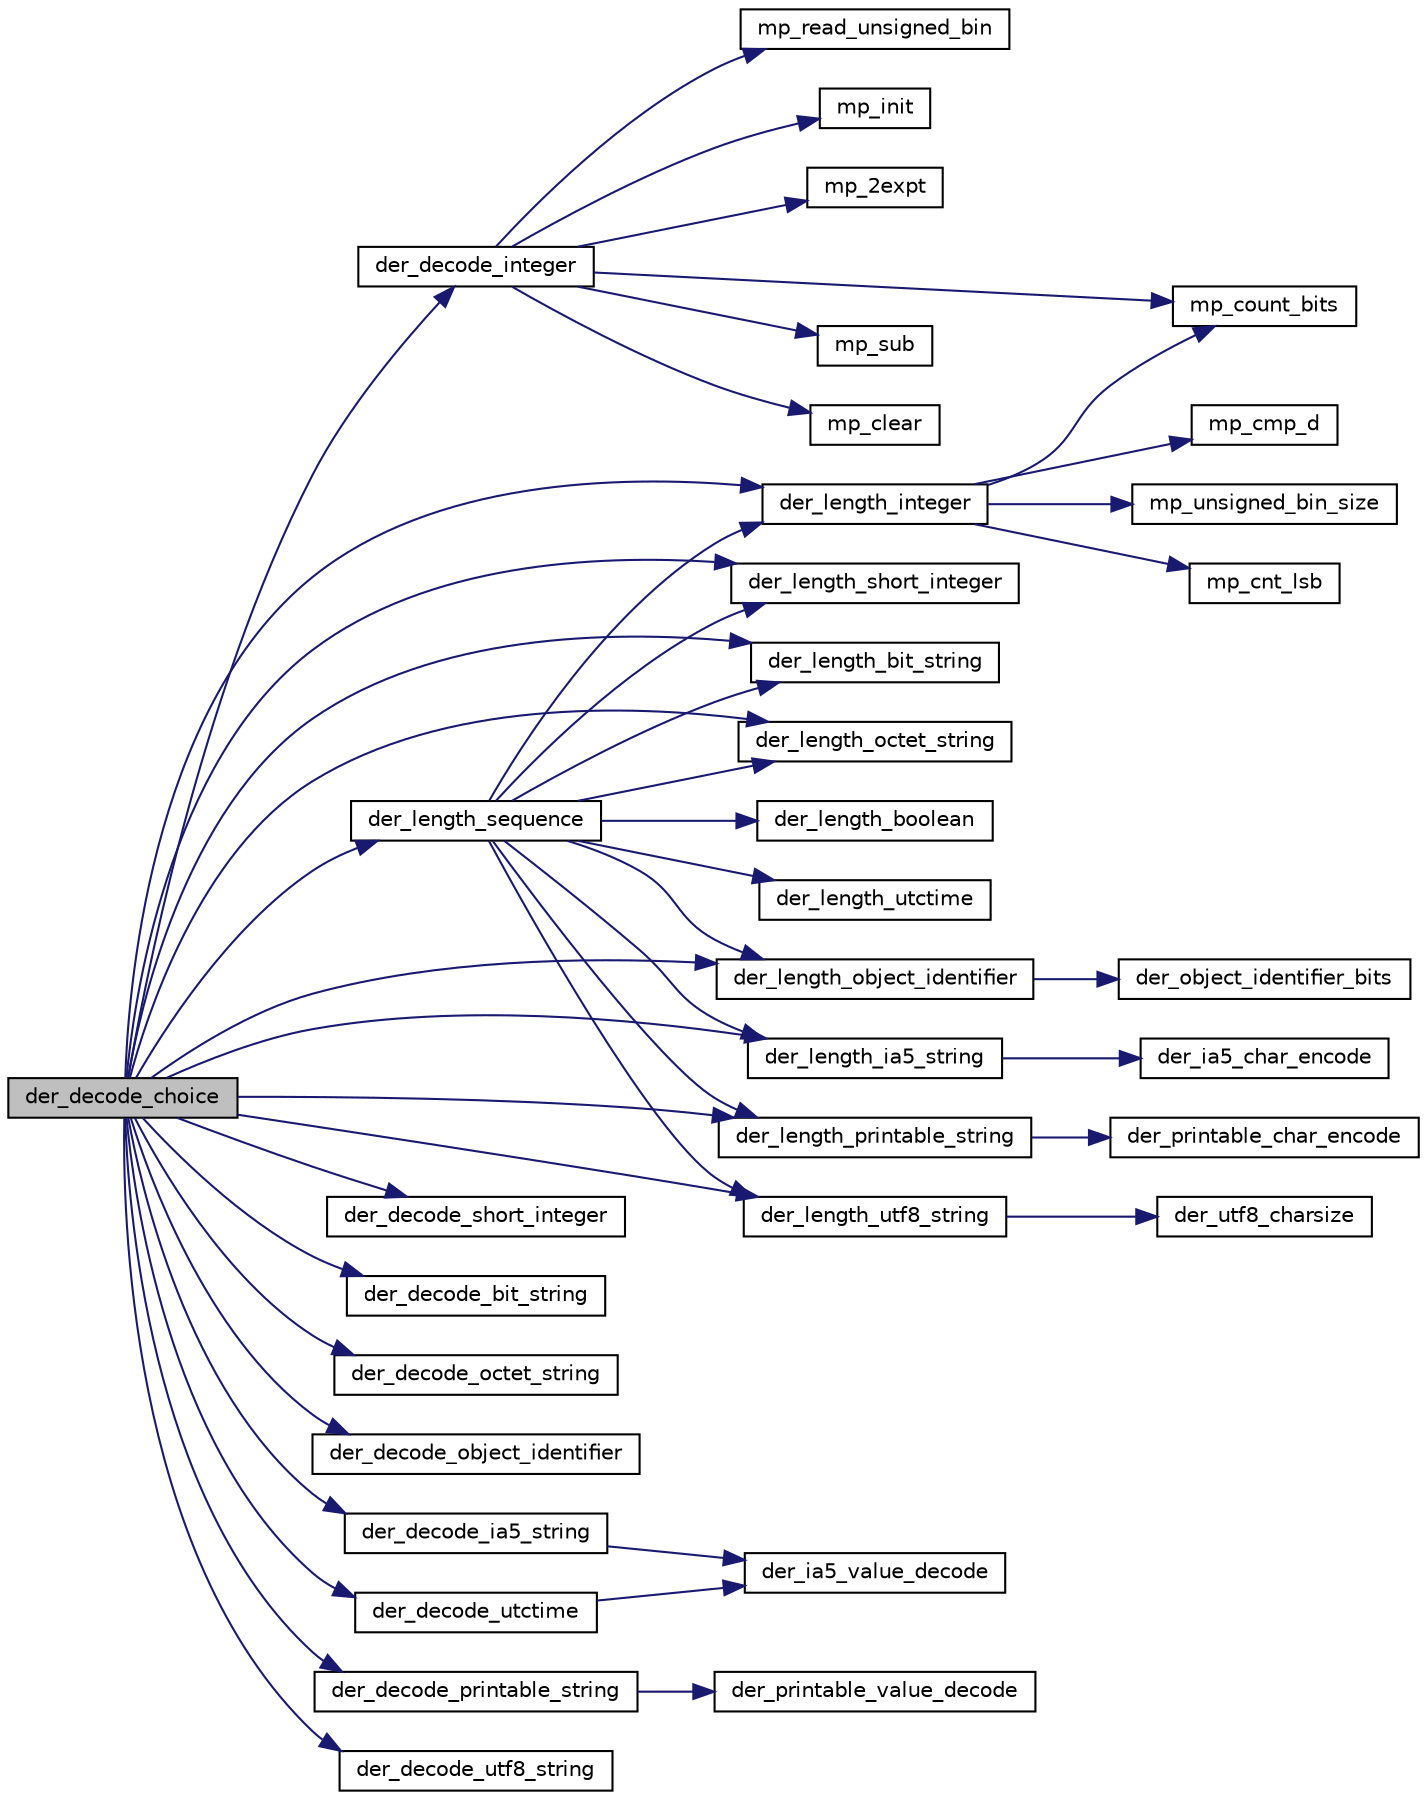 digraph G
{
  edge [fontname="Helvetica",fontsize="10",labelfontname="Helvetica",labelfontsize="10"];
  node [fontname="Helvetica",fontsize="10",shape=record];
  rankdir="LR";
  Node1 [label="der_decode_choice",height=0.2,width=0.4,color="black", fillcolor="grey75", style="filled" fontcolor="black"];
  Node1 -> Node2 [color="midnightblue",fontsize="10",style="solid",fontname="Helvetica"];
  Node2 [label="der_decode_integer",height=0.2,width=0.4,color="black", fillcolor="white", style="filled",URL="$der__decode__integer_8c.html#ac5b0a7020165ada29ba6278fe128599d"];
  Node2 -> Node3 [color="midnightblue",fontsize="10",style="solid",fontname="Helvetica"];
  Node3 [label="mp_read_unsigned_bin",height=0.2,width=0.4,color="black", fillcolor="white", style="filled",URL="$tommath_8h.html#aa3a21edbce3e2999ca57b2386119fed1"];
  Node2 -> Node4 [color="midnightblue",fontsize="10",style="solid",fontname="Helvetica"];
  Node4 [label="mp_init",height=0.2,width=0.4,color="black", fillcolor="white", style="filled",URL="$tommath_8h.html#af40a43523654299f5178fb2d2d0c2211"];
  Node2 -> Node5 [color="midnightblue",fontsize="10",style="solid",fontname="Helvetica"];
  Node5 [label="mp_2expt",height=0.2,width=0.4,color="black", fillcolor="white", style="filled",URL="$tommath_8h.html#a69d3ce673029f1a9f47df8e5422a9188"];
  Node2 -> Node6 [color="midnightblue",fontsize="10",style="solid",fontname="Helvetica"];
  Node6 [label="mp_count_bits",height=0.2,width=0.4,color="black", fillcolor="white", style="filled",URL="$tommath_8h.html#a67778f2e786a0a42a4e32adb5bf12653"];
  Node2 -> Node7 [color="midnightblue",fontsize="10",style="solid",fontname="Helvetica"];
  Node7 [label="mp_sub",height=0.2,width=0.4,color="black", fillcolor="white", style="filled",URL="$tommath_8h.html#a3c73e1c78e711390c214f6aaf6edd1bd"];
  Node2 -> Node8 [color="midnightblue",fontsize="10",style="solid",fontname="Helvetica"];
  Node8 [label="mp_clear",height=0.2,width=0.4,color="black", fillcolor="white", style="filled",URL="$tommath_8h.html#a0d8af25cba8b03d5bc1256ef40e7a9a4"];
  Node1 -> Node9 [color="midnightblue",fontsize="10",style="solid",fontname="Helvetica"];
  Node9 [label="der_length_integer",height=0.2,width=0.4,color="black", fillcolor="white", style="filled",URL="$der__length__integer_8c.html#af27dfc46ec4a482af05a2265a9d31ca3"];
  Node9 -> Node10 [color="midnightblue",fontsize="10",style="solid",fontname="Helvetica"];
  Node10 [label="mp_cmp_d",height=0.2,width=0.4,color="black", fillcolor="white", style="filled",URL="$tommath_8h.html#aafbb7149deca3822af6b702a53a49b0f"];
  Node9 -> Node6 [color="midnightblue",fontsize="10",style="solid",fontname="Helvetica"];
  Node9 -> Node11 [color="midnightblue",fontsize="10",style="solid",fontname="Helvetica"];
  Node11 [label="mp_unsigned_bin_size",height=0.2,width=0.4,color="black", fillcolor="white", style="filled",URL="$tommath_8h.html#a51d637e8f0c3b84b9ceb8c3426117cce"];
  Node9 -> Node12 [color="midnightblue",fontsize="10",style="solid",fontname="Helvetica"];
  Node12 [label="mp_cnt_lsb",height=0.2,width=0.4,color="black", fillcolor="white", style="filled",URL="$tommath_8h.html#abd1e65207a1a0b142572a9da2645f783"];
  Node1 -> Node13 [color="midnightblue",fontsize="10",style="solid",fontname="Helvetica"];
  Node13 [label="der_decode_short_integer",height=0.2,width=0.4,color="black", fillcolor="white", style="filled",URL="$der__decode__short__integer_8c.html#a1f8c5c4ead2ebe96a1a852329c62154c"];
  Node1 -> Node14 [color="midnightblue",fontsize="10",style="solid",fontname="Helvetica"];
  Node14 [label="der_length_short_integer",height=0.2,width=0.4,color="black", fillcolor="white", style="filled",URL="$der__length__short__integer_8c.html#aa3bac08094cc8142ac313d818cf73fb0"];
  Node1 -> Node15 [color="midnightblue",fontsize="10",style="solid",fontname="Helvetica"];
  Node15 [label="der_decode_bit_string",height=0.2,width=0.4,color="black", fillcolor="white", style="filled",URL="$der__decode__bit__string_8c.html#a0a0c371e559e6b455cc4a052d962226f"];
  Node1 -> Node16 [color="midnightblue",fontsize="10",style="solid",fontname="Helvetica"];
  Node16 [label="der_length_bit_string",height=0.2,width=0.4,color="black", fillcolor="white", style="filled",URL="$der__length__bit__string_8c.html#a73416248e2f93535d54603567acc9cfd"];
  Node1 -> Node17 [color="midnightblue",fontsize="10",style="solid",fontname="Helvetica"];
  Node17 [label="der_decode_octet_string",height=0.2,width=0.4,color="black", fillcolor="white", style="filled",URL="$der__decode__octet__string_8c.html#af315ce6a951697ede7ec4c9716b5b20b"];
  Node1 -> Node18 [color="midnightblue",fontsize="10",style="solid",fontname="Helvetica"];
  Node18 [label="der_length_octet_string",height=0.2,width=0.4,color="black", fillcolor="white", style="filled",URL="$der__length__octet__string_8c.html#a65b2f3065d3f51608a1dfa3b284a74df"];
  Node1 -> Node19 [color="midnightblue",fontsize="10",style="solid",fontname="Helvetica"];
  Node19 [label="der_decode_object_identifier",height=0.2,width=0.4,color="black", fillcolor="white", style="filled",URL="$der__decode__object__identifier_8c.html#aee91111fe2b92dca6c83e6c7de36be8f"];
  Node1 -> Node20 [color="midnightblue",fontsize="10",style="solid",fontname="Helvetica"];
  Node20 [label="der_length_object_identifier",height=0.2,width=0.4,color="black", fillcolor="white", style="filled",URL="$der__length__object__identifier_8c.html#a7287672d04a07738d18d342c7821d4a8"];
  Node20 -> Node21 [color="midnightblue",fontsize="10",style="solid",fontname="Helvetica"];
  Node21 [label="der_object_identifier_bits",height=0.2,width=0.4,color="black", fillcolor="white", style="filled",URL="$der__length__object__identifier_8c.html#aef2413878ded8dc303e150d31fca294d"];
  Node1 -> Node22 [color="midnightblue",fontsize="10",style="solid",fontname="Helvetica"];
  Node22 [label="der_decode_ia5_string",height=0.2,width=0.4,color="black", fillcolor="white", style="filled",URL="$der__decode__ia5__string_8c.html#ac2868573a2a8857a8463337d8411fe79"];
  Node22 -> Node23 [color="midnightblue",fontsize="10",style="solid",fontname="Helvetica"];
  Node23 [label="der_ia5_value_decode",height=0.2,width=0.4,color="black", fillcolor="white", style="filled",URL="$der__length__ia5__string_8c.html#a52dbde67731f9a92da76ff73f6c960de"];
  Node1 -> Node24 [color="midnightblue",fontsize="10",style="solid",fontname="Helvetica"];
  Node24 [label="der_length_ia5_string",height=0.2,width=0.4,color="black", fillcolor="white", style="filled",URL="$der__length__ia5__string_8c.html#a37e6cf2c534040fe726a760956eade04"];
  Node24 -> Node25 [color="midnightblue",fontsize="10",style="solid",fontname="Helvetica"];
  Node25 [label="der_ia5_char_encode",height=0.2,width=0.4,color="black", fillcolor="white", style="filled",URL="$der__length__ia5__string_8c.html#aa9cad5f213317520165e72ac9420bb65"];
  Node1 -> Node26 [color="midnightblue",fontsize="10",style="solid",fontname="Helvetica"];
  Node26 [label="der_decode_printable_string",height=0.2,width=0.4,color="black", fillcolor="white", style="filled",URL="$der__decode__printable__string_8c.html#a0967e5db58c3ce6b0971b5c5097c0d9f"];
  Node26 -> Node27 [color="midnightblue",fontsize="10",style="solid",fontname="Helvetica"];
  Node27 [label="der_printable_value_decode",height=0.2,width=0.4,color="black", fillcolor="white", style="filled",URL="$der__length__printable__string_8c.html#a40a13d8a1afe59dda039bc8fc1140ef2"];
  Node1 -> Node28 [color="midnightblue",fontsize="10",style="solid",fontname="Helvetica"];
  Node28 [label="der_length_printable_string",height=0.2,width=0.4,color="black", fillcolor="white", style="filled",URL="$der__length__printable__string_8c.html#ac206210b58e1bac2342a80d26bd802db"];
  Node28 -> Node29 [color="midnightblue",fontsize="10",style="solid",fontname="Helvetica"];
  Node29 [label="der_printable_char_encode",height=0.2,width=0.4,color="black", fillcolor="white", style="filled",URL="$der__length__printable__string_8c.html#a2169053089957db51bbd2e091c7ae293"];
  Node1 -> Node30 [color="midnightblue",fontsize="10",style="solid",fontname="Helvetica"];
  Node30 [label="der_decode_utf8_string",height=0.2,width=0.4,color="black", fillcolor="white", style="filled",URL="$der__decode__utf8__string_8c.html#afc867f0f02273fac931669abded4cbb3"];
  Node1 -> Node31 [color="midnightblue",fontsize="10",style="solid",fontname="Helvetica"];
  Node31 [label="der_length_utf8_string",height=0.2,width=0.4,color="black", fillcolor="white", style="filled",URL="$der__length__utf8__string_8c.html#aa8b54979c2261c4d703c9464e0bb14c1"];
  Node31 -> Node32 [color="midnightblue",fontsize="10",style="solid",fontname="Helvetica"];
  Node32 [label="der_utf8_charsize",height=0.2,width=0.4,color="black", fillcolor="white", style="filled",URL="$der__length__utf8__string_8c.html#acc54e796874f1b01e2f9dd101da4c2a9"];
  Node1 -> Node33 [color="midnightblue",fontsize="10",style="solid",fontname="Helvetica"];
  Node33 [label="der_decode_utctime",height=0.2,width=0.4,color="black", fillcolor="white", style="filled",URL="$der__decode__utctime_8c.html#a228dad2e418af24965b9b16188d61aac"];
  Node33 -> Node23 [color="midnightblue",fontsize="10",style="solid",fontname="Helvetica"];
  Node1 -> Node34 [color="midnightblue",fontsize="10",style="solid",fontname="Helvetica"];
  Node34 [label="der_length_sequence",height=0.2,width=0.4,color="black", fillcolor="white", style="filled",URL="$der__length__sequence_8c.html#a3f53026a9b0f2f8cca39207c620cc2a8"];
  Node34 -> Node35 [color="midnightblue",fontsize="10",style="solid",fontname="Helvetica"];
  Node35 [label="der_length_boolean",height=0.2,width=0.4,color="black", fillcolor="white", style="filled",URL="$der__length__boolean_8c.html#aa90c23682da0279cbe55ea64b2c3e381"];
  Node34 -> Node9 [color="midnightblue",fontsize="10",style="solid",fontname="Helvetica"];
  Node34 -> Node14 [color="midnightblue",fontsize="10",style="solid",fontname="Helvetica"];
  Node34 -> Node16 [color="midnightblue",fontsize="10",style="solid",fontname="Helvetica"];
  Node34 -> Node18 [color="midnightblue",fontsize="10",style="solid",fontname="Helvetica"];
  Node34 -> Node20 [color="midnightblue",fontsize="10",style="solid",fontname="Helvetica"];
  Node34 -> Node24 [color="midnightblue",fontsize="10",style="solid",fontname="Helvetica"];
  Node34 -> Node28 [color="midnightblue",fontsize="10",style="solid",fontname="Helvetica"];
  Node34 -> Node36 [color="midnightblue",fontsize="10",style="solid",fontname="Helvetica"];
  Node36 [label="der_length_utctime",height=0.2,width=0.4,color="black", fillcolor="white", style="filled",URL="$der__length__utctime_8c.html#aa333e6d52da47508460dc2f73788f029"];
  Node34 -> Node31 [color="midnightblue",fontsize="10",style="solid",fontname="Helvetica"];
}
